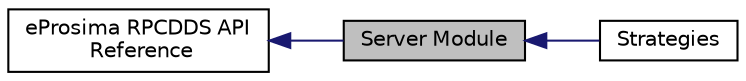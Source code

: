 digraph "Server Module"
{
  edge [fontname="Helvetica",fontsize="10",labelfontname="Helvetica",labelfontsize="10"];
  node [fontname="Helvetica",fontsize="10",shape=record];
  rankdir=LR;
  Node1 [label="eProsima RPCDDS API\l Reference",height=0.2,width=0.4,color="black", fillcolor="white", style="filled",URL="$group___r_p_c_a_p_i_r_e_f_e_r_e_n_c_e.html",tooltip="eProsima RPC over DDS internal API grouped in modules. "];
  Node0 [label="Server Module",height=0.2,width=0.4,color="black", fillcolor="grey75", style="filled" fontcolor="black"];
  Node2 [label="Strategies",height=0.2,width=0.4,color="black", fillcolor="white", style="filled",URL="$group___s_t_r_a_t_e_g_i_e_s_m_o_d_u_l_e.html",tooltip="Server&#39;s strategies that can be used in the server application. These strategies define how the serve..."];
  Node1->Node0 [shape=plaintext, color="midnightblue", dir="back", style="solid"];
  Node0->Node2 [shape=plaintext, color="midnightblue", dir="back", style="solid"];
}
